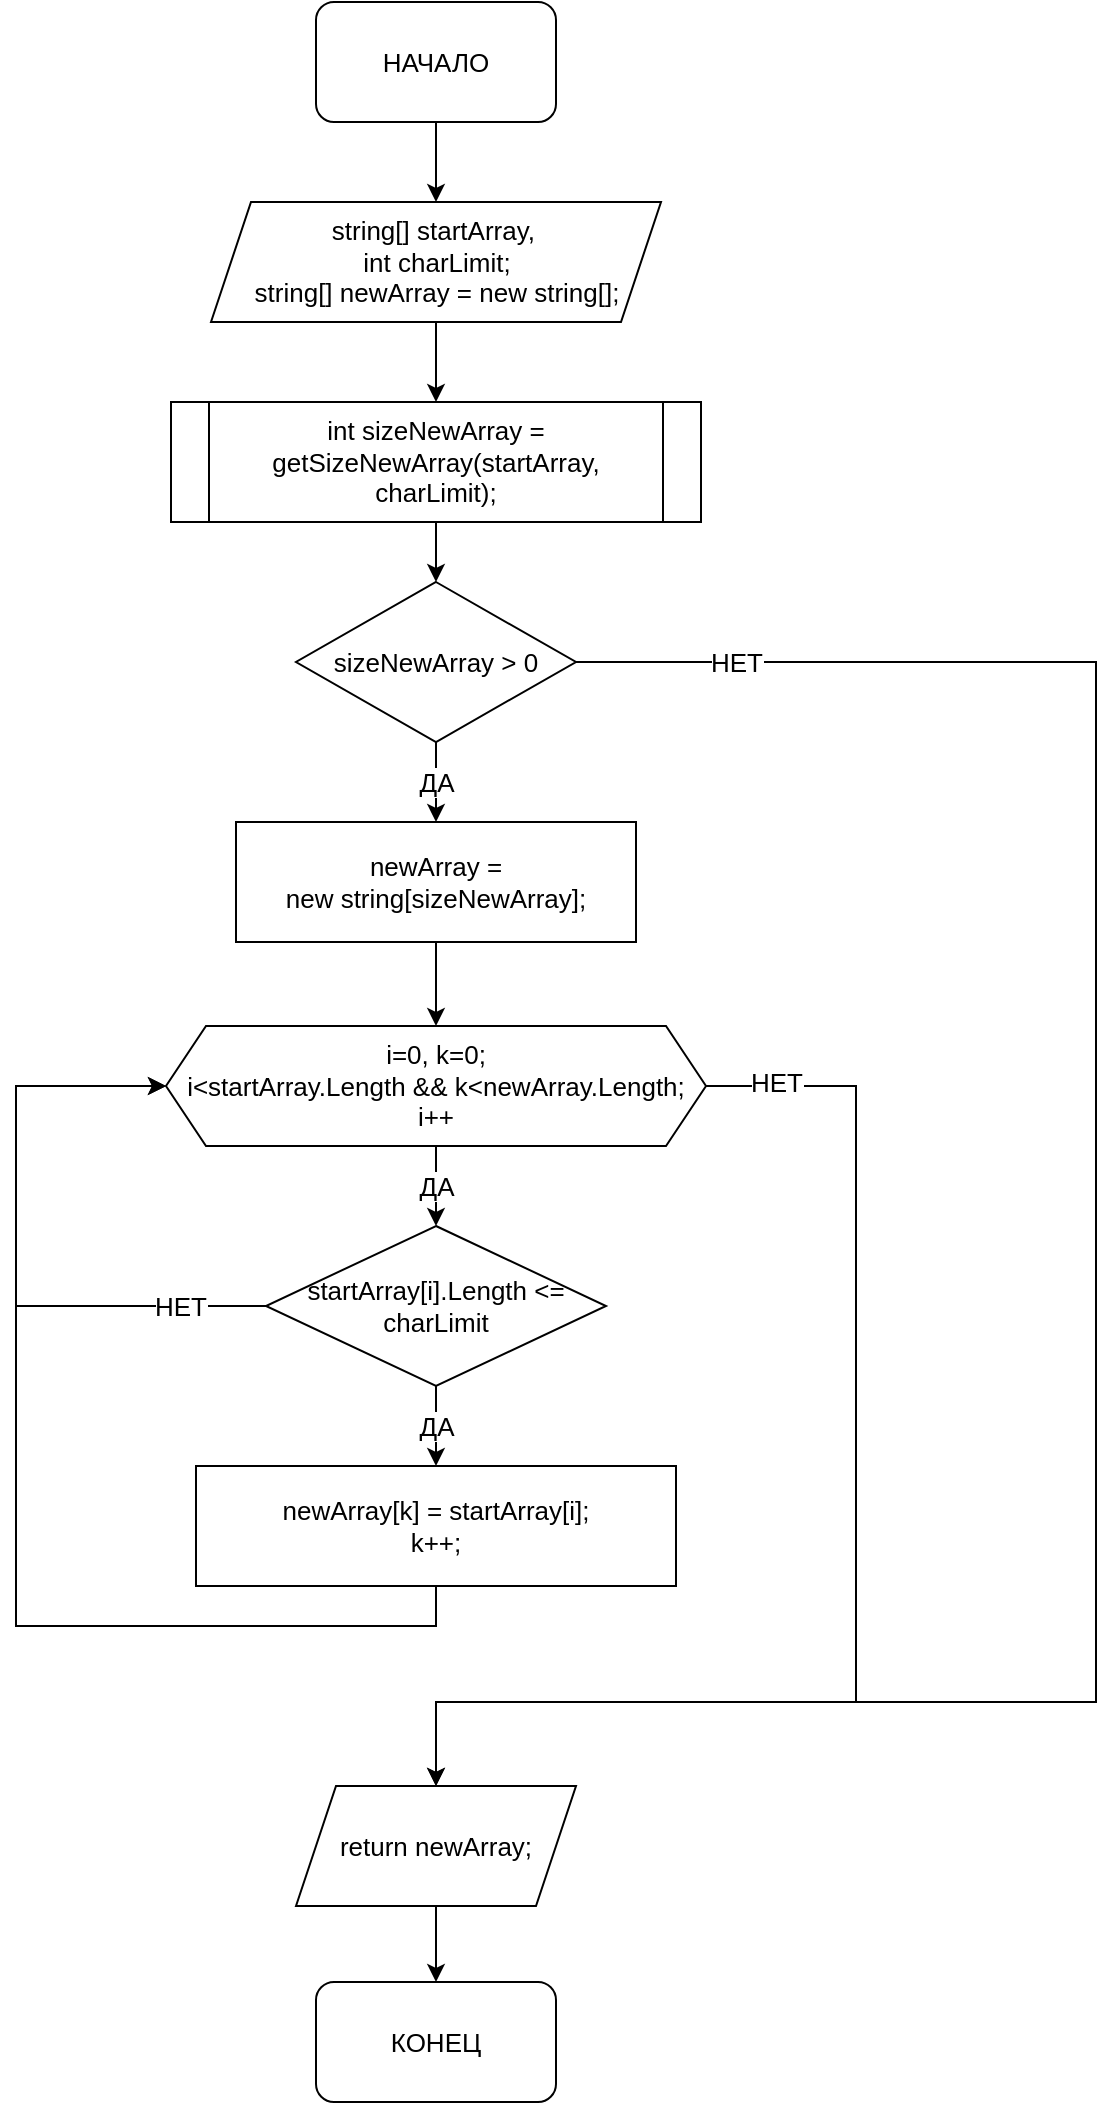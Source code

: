 <mxfile version="20.2.0" type="github">
  <diagram id="IVSqEVOuzwpS0dq56P6X" name="Страница 1">
    <mxGraphModel dx="1038" dy="575" grid="1" gridSize="10" guides="1" tooltips="1" connect="1" arrows="1" fold="1" page="1" pageScale="1" pageWidth="827" pageHeight="1169" math="0" shadow="0">
      <root>
        <mxCell id="0" />
        <mxCell id="1" parent="0" />
        <mxCell id="IL6pdsxqjl2LyrGsz93d-5" style="edgeStyle=orthogonalEdgeStyle;rounded=0;orthogonalLoop=1;jettySize=auto;html=1;exitX=0.5;exitY=1;exitDx=0;exitDy=0;entryX=0.5;entryY=0;entryDx=0;entryDy=0;fontSize=13;" parent="1" source="IL6pdsxqjl2LyrGsz93d-1" target="IL6pdsxqjl2LyrGsz93d-2" edge="1">
          <mxGeometry relative="1" as="geometry" />
        </mxCell>
        <mxCell id="IL6pdsxqjl2LyrGsz93d-1" value="НАЧАЛО" style="rounded=1;whiteSpace=wrap;html=1;fontSize=13;" parent="1" vertex="1">
          <mxGeometry x="350" y="70" width="120" height="60" as="geometry" />
        </mxCell>
        <mxCell id="IL6pdsxqjl2LyrGsz93d-6" style="edgeStyle=orthogonalEdgeStyle;rounded=0;orthogonalLoop=1;jettySize=auto;html=1;exitX=0.5;exitY=1;exitDx=0;exitDy=0;entryX=0.5;entryY=0;entryDx=0;entryDy=0;fontSize=13;" parent="1" source="IL6pdsxqjl2LyrGsz93d-2" target="IL6pdsxqjl2LyrGsz93d-3" edge="1">
          <mxGeometry relative="1" as="geometry" />
        </mxCell>
        <mxCell id="IL6pdsxqjl2LyrGsz93d-2" value="string[] startArray,&amp;nbsp;&lt;br style=&quot;font-size: 13px;&quot;&gt;int charLimit;&lt;br&gt;string[] newArray = new string[];" style="shape=parallelogram;perimeter=parallelogramPerimeter;whiteSpace=wrap;html=1;fixedSize=1;fontSize=13;" parent="1" vertex="1">
          <mxGeometry x="297.5" y="170" width="225" height="60" as="geometry" />
        </mxCell>
        <mxCell id="SDvBfveplMqc9t95IJk3-4" style="edgeStyle=orthogonalEdgeStyle;rounded=0;orthogonalLoop=1;jettySize=auto;html=1;exitX=0.5;exitY=1;exitDx=0;exitDy=0;entryX=0.5;entryY=0;entryDx=0;entryDy=0;fontSize=13;endArrow=classic;endFill=1;startSize=6;endSize=6;" parent="1" source="IL6pdsxqjl2LyrGsz93d-3" target="SDvBfveplMqc9t95IJk3-1" edge="1">
          <mxGeometry relative="1" as="geometry" />
        </mxCell>
        <mxCell id="IL6pdsxqjl2LyrGsz93d-3" value="int sizeNewArray = getSizeNewArray(startArray, charLimit);" style="shape=process;whiteSpace=wrap;html=1;backgroundOutline=1;size=0.07;fontSize=13;" parent="1" vertex="1">
          <mxGeometry x="277.5" y="270" width="265" height="60" as="geometry" />
        </mxCell>
        <mxCell id="IL6pdsxqjl2LyrGsz93d-4" value="newArray = &lt;br style=&quot;font-size: 13px;&quot;&gt;new string[sizeNewArray];" style="rounded=0;whiteSpace=wrap;html=1;fontSize=13;" parent="1" vertex="1">
          <mxGeometry x="310" y="480" width="200" height="60" as="geometry" />
        </mxCell>
        <mxCell id="IL6pdsxqjl2LyrGsz93d-13" style="edgeStyle=orthogonalEdgeStyle;rounded=0;orthogonalLoop=1;jettySize=auto;html=1;exitX=0.5;exitY=1;exitDx=0;exitDy=0;entryX=0.5;entryY=0;entryDx=0;entryDy=0;fontSize=13;" parent="1" source="IL6pdsxqjl2LyrGsz93d-4" target="IL6pdsxqjl2LyrGsz93d-9" edge="1">
          <mxGeometry relative="1" as="geometry">
            <mxPoint x="410" y="640" as="sourcePoint" />
          </mxGeometry>
        </mxCell>
        <mxCell id="IL6pdsxqjl2LyrGsz93d-14" value="ДА" style="edgeStyle=orthogonalEdgeStyle;rounded=0;orthogonalLoop=1;jettySize=auto;html=1;exitX=0.5;exitY=1;exitDx=0;exitDy=0;entryX=0.5;entryY=0;entryDx=0;entryDy=0;fontSize=13;" parent="1" source="IL6pdsxqjl2LyrGsz93d-9" target="IL6pdsxqjl2LyrGsz93d-11" edge="1">
          <mxGeometry relative="1" as="geometry" />
        </mxCell>
        <mxCell id="IL6pdsxqjl2LyrGsz93d-20" value="НЕТ" style="edgeStyle=orthogonalEdgeStyle;rounded=0;orthogonalLoop=1;jettySize=auto;html=1;exitX=1;exitY=0.5;exitDx=0;exitDy=0;entryX=0.5;entryY=0;entryDx=0;entryDy=0;fontSize=13;" parent="1" source="IL6pdsxqjl2LyrGsz93d-9" target="IL6pdsxqjl2LyrGsz93d-19" edge="1">
          <mxGeometry x="-0.89" y="2" relative="1" as="geometry">
            <Array as="points">
              <mxPoint x="620" y="612" />
              <mxPoint x="620" y="920" />
              <mxPoint x="410" y="920" />
            </Array>
            <mxPoint as="offset" />
          </mxGeometry>
        </mxCell>
        <mxCell id="IL6pdsxqjl2LyrGsz93d-9" value="i=0, k=0; &lt;br style=&quot;font-size: 13px;&quot;&gt;i&amp;lt;startArray.Length &amp;amp;&amp;amp; k&amp;lt;newArray.Length; i++" style="shape=hexagon;perimeter=hexagonPerimeter2;whiteSpace=wrap;html=1;fixedSize=1;fontSize=13;" parent="1" vertex="1">
          <mxGeometry x="275" y="582" width="270" height="60" as="geometry" />
        </mxCell>
        <mxCell id="IL6pdsxqjl2LyrGsz93d-16" value="ДА" style="edgeStyle=orthogonalEdgeStyle;rounded=0;orthogonalLoop=1;jettySize=auto;html=1;exitX=0.5;exitY=1;exitDx=0;exitDy=0;entryX=0.5;entryY=0;entryDx=0;entryDy=0;fontSize=13;" parent="1" source="IL6pdsxqjl2LyrGsz93d-11" target="IL6pdsxqjl2LyrGsz93d-15" edge="1">
          <mxGeometry relative="1" as="geometry" />
        </mxCell>
        <mxCell id="IL6pdsxqjl2LyrGsz93d-18" value="НЕТ" style="edgeStyle=orthogonalEdgeStyle;rounded=0;orthogonalLoop=1;jettySize=auto;html=1;exitX=0;exitY=0.5;exitDx=0;exitDy=0;entryX=0;entryY=0.5;entryDx=0;entryDy=0;fontSize=13;" parent="1" source="IL6pdsxqjl2LyrGsz93d-11" target="IL6pdsxqjl2LyrGsz93d-9" edge="1">
          <mxGeometry x="-0.719" relative="1" as="geometry">
            <mxPoint x="250" y="652" as="targetPoint" />
            <Array as="points">
              <mxPoint x="200" y="722" />
              <mxPoint x="200" y="612" />
            </Array>
            <mxPoint as="offset" />
          </mxGeometry>
        </mxCell>
        <mxCell id="IL6pdsxqjl2LyrGsz93d-11" value="startArray[i].Length &amp;lt;= charLimit" style="rhombus;whiteSpace=wrap;html=1;fontSize=13;" parent="1" vertex="1">
          <mxGeometry x="325" y="682" width="170" height="80" as="geometry" />
        </mxCell>
        <mxCell id="IL6pdsxqjl2LyrGsz93d-17" style="edgeStyle=orthogonalEdgeStyle;rounded=0;orthogonalLoop=1;jettySize=auto;html=1;exitX=0.5;exitY=1;exitDx=0;exitDy=0;entryX=0;entryY=0.5;entryDx=0;entryDy=0;fontSize=13;" parent="1" source="IL6pdsxqjl2LyrGsz93d-15" target="IL6pdsxqjl2LyrGsz93d-9" edge="1">
          <mxGeometry relative="1" as="geometry">
            <Array as="points">
              <mxPoint x="410" y="882" />
              <mxPoint x="200" y="882" />
              <mxPoint x="200" y="612" />
            </Array>
          </mxGeometry>
        </mxCell>
        <mxCell id="IL6pdsxqjl2LyrGsz93d-15" value="newArray[k] = startArray[i];&lt;br style=&quot;font-size: 13px;&quot;&gt;k++;" style="rounded=0;whiteSpace=wrap;html=1;fontSize=13;" parent="1" vertex="1">
          <mxGeometry x="290" y="802" width="240" height="60" as="geometry" />
        </mxCell>
        <mxCell id="IL6pdsxqjl2LyrGsz93d-23" style="edgeStyle=orthogonalEdgeStyle;rounded=0;orthogonalLoop=1;jettySize=auto;html=1;exitX=0.5;exitY=1;exitDx=0;exitDy=0;entryX=0.5;entryY=0;entryDx=0;entryDy=0;fontSize=13;endArrow=classic;startSize=6;endSize=6;endFill=1;" parent="1" source="IL6pdsxqjl2LyrGsz93d-19" target="IL6pdsxqjl2LyrGsz93d-21" edge="1">
          <mxGeometry relative="1" as="geometry" />
        </mxCell>
        <mxCell id="IL6pdsxqjl2LyrGsz93d-19" value="return newArray;" style="shape=parallelogram;perimeter=parallelogramPerimeter;whiteSpace=wrap;html=1;fixedSize=1;fontSize=13;" parent="1" vertex="1">
          <mxGeometry x="340" y="962" width="140" height="60" as="geometry" />
        </mxCell>
        <mxCell id="IL6pdsxqjl2LyrGsz93d-21" value="КОНЕЦ" style="rounded=1;whiteSpace=wrap;html=1;fontSize=13;" parent="1" vertex="1">
          <mxGeometry x="350" y="1060" width="120" height="60" as="geometry" />
        </mxCell>
        <mxCell id="SDvBfveplMqc9t95IJk3-3" value="ДА" style="edgeStyle=orthogonalEdgeStyle;rounded=0;orthogonalLoop=1;jettySize=auto;html=1;exitX=0.5;exitY=1;exitDx=0;exitDy=0;entryX=0.5;entryY=0;entryDx=0;entryDy=0;fontSize=13;endArrow=classic;endFill=1;startSize=6;endSize=6;" parent="1" source="SDvBfveplMqc9t95IJk3-1" target="IL6pdsxqjl2LyrGsz93d-4" edge="1">
          <mxGeometry relative="1" as="geometry" />
        </mxCell>
        <mxCell id="SDvBfveplMqc9t95IJk3-6" value="НЕТ" style="edgeStyle=orthogonalEdgeStyle;rounded=0;orthogonalLoop=1;jettySize=auto;html=1;exitX=1;exitY=0.5;exitDx=0;exitDy=0;entryX=0.5;entryY=0;entryDx=0;entryDy=0;fontSize=13;endArrow=classic;endFill=1;startSize=6;endSize=6;" parent="1" source="SDvBfveplMqc9t95IJk3-1" target="IL6pdsxqjl2LyrGsz93d-19" edge="1">
          <mxGeometry x="-0.861" relative="1" as="geometry">
            <mxPoint x="725" y="480" as="targetPoint" />
            <Array as="points">
              <mxPoint x="740" y="400" />
              <mxPoint x="740" y="920" />
              <mxPoint x="410" y="920" />
            </Array>
            <mxPoint as="offset" />
          </mxGeometry>
        </mxCell>
        <mxCell id="SDvBfveplMqc9t95IJk3-1" value="sizeNewArray &amp;gt; 0" style="rhombus;whiteSpace=wrap;html=1;rounded=0;fontSize=13;" parent="1" vertex="1">
          <mxGeometry x="340" y="360" width="140" height="80" as="geometry" />
        </mxCell>
      </root>
    </mxGraphModel>
  </diagram>
</mxfile>
